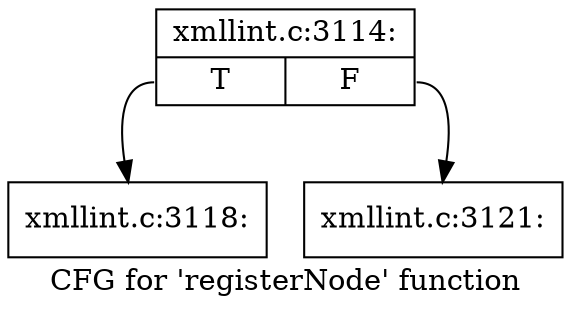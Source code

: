 digraph "CFG for 'registerNode' function" {
	label="CFG for 'registerNode' function";

	Node0x4a2ec80 [shape=record,label="{xmllint.c:3114:|{<s0>T|<s1>F}}"];
	Node0x4a2ec80:s0 -> Node0x4a31370;
	Node0x4a2ec80:s1 -> Node0x4a313c0;
	Node0x4a31370 [shape=record,label="{xmllint.c:3118:}"];
	Node0x4a313c0 [shape=record,label="{xmllint.c:3121:}"];
}
